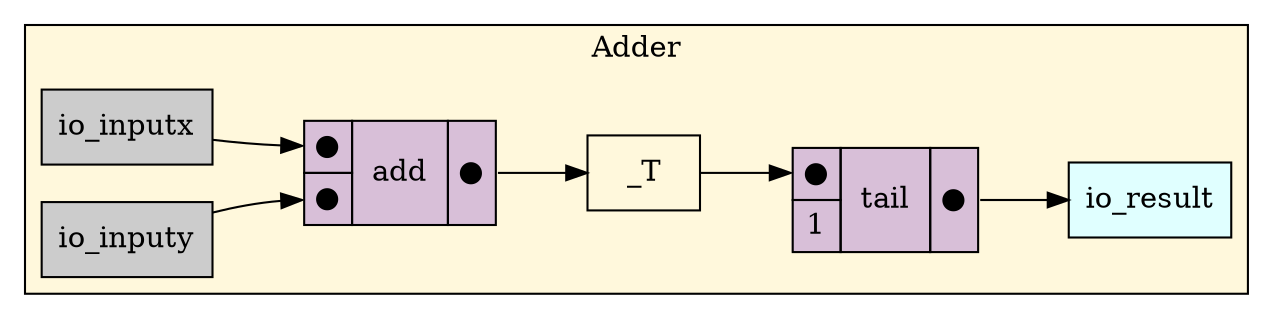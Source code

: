 digraph Adder {
stylesheet = "styles.css"
rankdir="LR" 

subgraph cluster_Adder {
  label="Adder"
  URL=""
  bgcolor="#FFF8DC"
  cluster_Adder_io_inputx [shape = "rectangle" style="filled" fillcolor="#CCCCCC" label="io_inputx" rank="0"]
     
cluster_Adder_io_inputy [shape = "rectangle" style="filled" fillcolor="#CCCCCC" label="io_inputy" rank="0"]
     
cluster_Adder_io_result [shape = "rectangle" style="filled" fillcolor="#E0FFFF" label="io_result" rank="1000"]
     
cluster_Adder__T [label = "_T" shape="rectangle"]; 

op_add_444 [shape = "plaintext" label=<
<TABLE BORDER="0" CELLBORDER="1" CELLSPACING="0" CELLPADDING="4" BGCOLOR="#D8BFD8">
  <TR>
    <TD PORT="in1">&#x25cf;</TD>
    <TD ROWSPAN="2" > add </TD>
    <TD ROWSPAN="2" PORT="out">&#x25cf;</TD>
  </TR>
  <TR>
    <TD PORT="in2">&#x25cf;</TD>
  </TR>
</TABLE>>];
       

op_tail_445 [shape = "plaintext" label=<
<TABLE BORDER="0" CELLBORDER="1" CELLSPACING="0" CELLPADDING="4" BGCOLOR="#D8BFD8">
  <TR>
    <TD PORT="in1">&#x25cf;</TD>
    <TD ROWSPAN="2" > tail </TD>
    <TD ROWSPAN="2" PORT="out">&#x25cf;</TD>
  </TR>
  <TR>
    <TD>1</TD>
  </TR>
</TABLE>>];
       

  cluster_Adder_io_inputy -> op_add_444:in2
  cluster_Adder__T -> op_tail_445:in1
  cluster_Adder_io_inputx -> op_add_444:in1
  op_add_444:out -> cluster_Adder__T
  op_tail_445:out -> cluster_Adder_io_result
  
  
}
     
}
